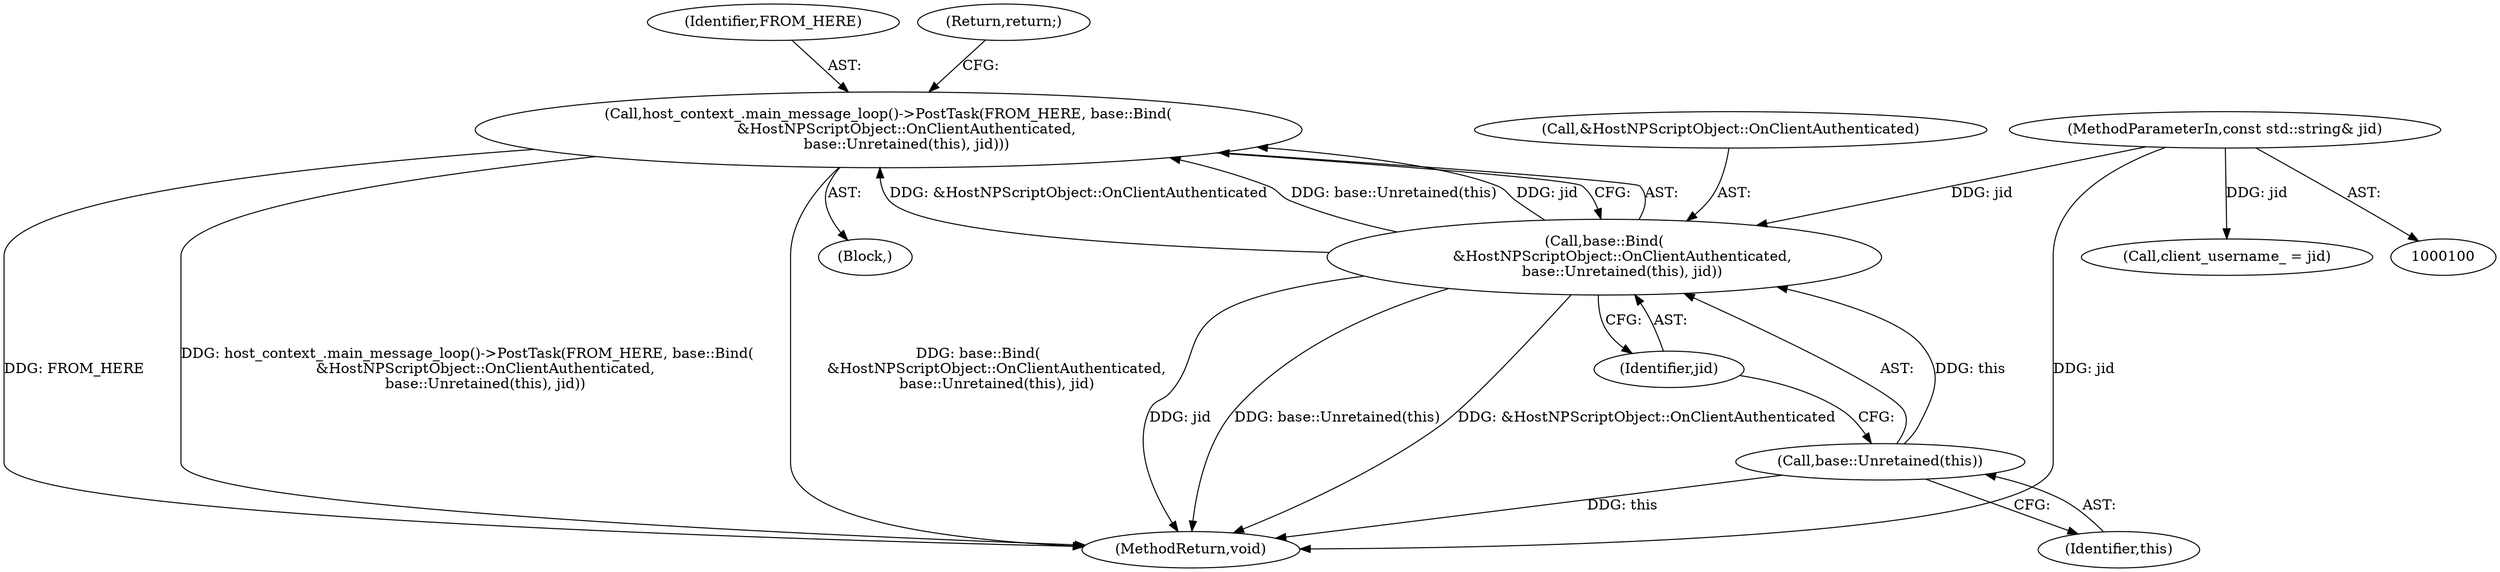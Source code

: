 digraph "0_Chrome_a46bcef82b29d30836a0f26226e3d4aca4fa9612_23@API" {
"1000108" [label="(Call,host_context_.main_message_loop()->PostTask(FROM_HERE, base::Bind(\n        &HostNPScriptObject::OnClientAuthenticated,\n        base::Unretained(this), jid)))"];
"1000110" [label="(Call,base::Bind(\n        &HostNPScriptObject::OnClientAuthenticated,\n        base::Unretained(this), jid))"];
"1000113" [label="(Call,base::Unretained(this))"];
"1000101" [label="(MethodParameterIn,const std::string& jid)"];
"1000123" [label="(Call,client_username_ = jid)"];
"1000113" [label="(Call,base::Unretained(this))"];
"1000101" [label="(MethodParameterIn,const std::string& jid)"];
"1000111" [label="(Call,&HostNPScriptObject::OnClientAuthenticated)"];
"1000149" [label="(MethodReturn,void)"];
"1000108" [label="(Call,host_context_.main_message_loop()->PostTask(FROM_HERE, base::Bind(\n        &HostNPScriptObject::OnClientAuthenticated,\n        base::Unretained(this), jid)))"];
"1000110" [label="(Call,base::Bind(\n        &HostNPScriptObject::OnClientAuthenticated,\n        base::Unretained(this), jid))"];
"1000107" [label="(Block,)"];
"1000109" [label="(Identifier,FROM_HERE)"];
"1000115" [label="(Identifier,jid)"];
"1000114" [label="(Identifier,this)"];
"1000116" [label="(Return,return;)"];
"1000108" -> "1000107"  [label="AST: "];
"1000108" -> "1000110"  [label="CFG: "];
"1000109" -> "1000108"  [label="AST: "];
"1000110" -> "1000108"  [label="AST: "];
"1000116" -> "1000108"  [label="CFG: "];
"1000108" -> "1000149"  [label="DDG: host_context_.main_message_loop()->PostTask(FROM_HERE, base::Bind(\n        &HostNPScriptObject::OnClientAuthenticated,\n        base::Unretained(this), jid))"];
"1000108" -> "1000149"  [label="DDG: base::Bind(\n        &HostNPScriptObject::OnClientAuthenticated,\n        base::Unretained(this), jid)"];
"1000108" -> "1000149"  [label="DDG: FROM_HERE"];
"1000110" -> "1000108"  [label="DDG: &HostNPScriptObject::OnClientAuthenticated"];
"1000110" -> "1000108"  [label="DDG: base::Unretained(this)"];
"1000110" -> "1000108"  [label="DDG: jid"];
"1000110" -> "1000115"  [label="CFG: "];
"1000111" -> "1000110"  [label="AST: "];
"1000113" -> "1000110"  [label="AST: "];
"1000115" -> "1000110"  [label="AST: "];
"1000110" -> "1000149"  [label="DDG: jid"];
"1000110" -> "1000149"  [label="DDG: base::Unretained(this)"];
"1000110" -> "1000149"  [label="DDG: &HostNPScriptObject::OnClientAuthenticated"];
"1000113" -> "1000110"  [label="DDG: this"];
"1000101" -> "1000110"  [label="DDG: jid"];
"1000113" -> "1000114"  [label="CFG: "];
"1000114" -> "1000113"  [label="AST: "];
"1000115" -> "1000113"  [label="CFG: "];
"1000113" -> "1000149"  [label="DDG: this"];
"1000101" -> "1000100"  [label="AST: "];
"1000101" -> "1000149"  [label="DDG: jid"];
"1000101" -> "1000123"  [label="DDG: jid"];
}
